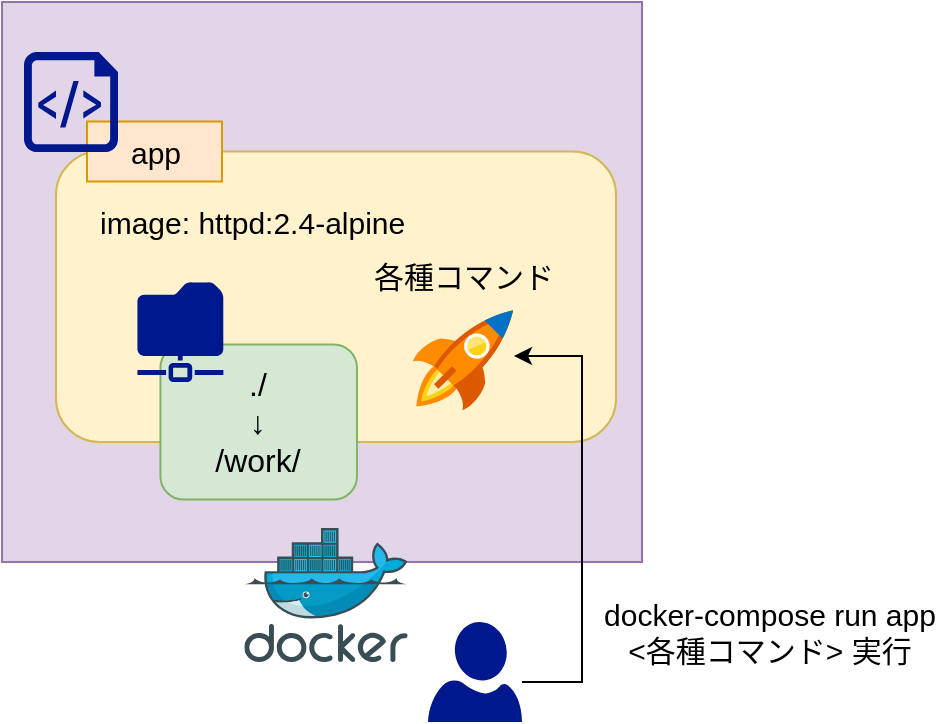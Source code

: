 <mxfile version="13.4.9">
    <diagram id="6hGFLwfOUW9BJ-s0fimq" name="Page-1">
        <mxGraphModel dx="-225" dy="-602" grid="1" gridSize="10" guides="1" tooltips="1" connect="1" arrows="1" fold="1" page="1" pageScale="1" pageWidth="827" pageHeight="1169" math="0" shadow="0">
            <root>
                <mxCell id="0"/>
                <mxCell id="1" parent="0"/>
                <mxCell id="2" value="" style="rounded=0;whiteSpace=wrap;html=1;fontSize=15;fillColor=#e1d5e7;strokeColor=#9673a6;" parent="1" vertex="1">
                    <mxGeometry x="840" y="1200" width="320" height="280" as="geometry"/>
                </mxCell>
                <mxCell id="3" value="" style="rounded=1;whiteSpace=wrap;html=1;fontSize=16;fillColor=#fff2cc;strokeColor=#d6b656;" parent="1" vertex="1">
                    <mxGeometry x="867" y="1274.75" width="280" height="145.25" as="geometry"/>
                </mxCell>
                <mxCell id="4" value="app" style="rounded=0;whiteSpace=wrap;html=1;fontSize=15;align=center;fillColor=#ffe6cc;strokeColor=#d79b00;" parent="1" vertex="1">
                    <mxGeometry x="882.5" y="1259.75" width="67.5" height="30" as="geometry"/>
                </mxCell>
                <mxCell id="5" value="image: httpd:2.4-alpine" style="text;html=1;strokeColor=none;fillColor=none;align=left;verticalAlign=top;whiteSpace=wrap;rounded=0;fontSize=15;" parent="1" vertex="1">
                    <mxGeometry x="887" y="1294.75" width="230" height="35.25" as="geometry"/>
                </mxCell>
                <mxCell id="6" value="./&lt;br&gt;↓&lt;br&gt;/work/" style="rounded=1;whiteSpace=wrap;html=1;fontSize=16;align=center;fillColor=#d5e8d4;strokeColor=#82b366;" parent="1" vertex="1">
                    <mxGeometry x="919.22" y="1371.25" width="98.28" height="77.5" as="geometry"/>
                </mxCell>
                <mxCell id="7" value="" style="aspect=fixed;pointerEvents=1;shadow=0;dashed=0;html=1;strokeColor=none;labelPosition=center;verticalLabelPosition=bottom;verticalAlign=top;align=center;fillColor=#00188D;shape=mxgraph.mscae.enterprise.shared_folder;fontSize=15;" parent="1" vertex="1">
                    <mxGeometry x="907.72" y="1340" width="43" height="50" as="geometry"/>
                </mxCell>
                <mxCell id="8" value="&lt;div style=&quot;&quot;&gt;&lt;span&gt;各種コマンド&lt;/span&gt;&lt;/div&gt;" style="text;html=1;strokeColor=none;fillColor=none;align=center;verticalAlign=middle;whiteSpace=wrap;rounded=0;fontSize=15;" parent="1" vertex="1">
                    <mxGeometry x="1017.5" y="1318.88" width="106" height="35.25" as="geometry"/>
                </mxCell>
                <mxCell id="9" value="" style="aspect=fixed;html=1;points=[];align=center;image;fontSize=12;image=img/lib/mscae/Docker.svg;" parent="1" vertex="1">
                    <mxGeometry x="961.14" y="1463" width="81.71" height="67" as="geometry"/>
                </mxCell>
                <mxCell id="10" value="" style="aspect=fixed;pointerEvents=1;shadow=0;dashed=0;html=1;strokeColor=none;labelPosition=center;verticalLabelPosition=bottom;verticalAlign=top;align=center;fillColor=#00188D;shape=mxgraph.azure.script_file" parent="1" vertex="1">
                    <mxGeometry x="851" y="1225" width="47" height="50" as="geometry"/>
                </mxCell>
                <mxCell id="11" value="" style="aspect=fixed;html=1;points=[];align=center;image;fontSize=12;image=img/lib/mscae/Quick_Start_Center.svg;" parent="1" vertex="1">
                    <mxGeometry x="1045.5" y="1354.13" width="50" height="50" as="geometry"/>
                </mxCell>
                <mxCell id="12" style="edgeStyle=orthogonalEdgeStyle;rounded=0;orthogonalLoop=1;jettySize=auto;html=1;entryX=1.01;entryY=0.457;entryDx=0;entryDy=0;entryPerimeter=0;" parent="1" source="13" target="11" edge="1">
                    <mxGeometry relative="1" as="geometry">
                        <Array as="points">
                            <mxPoint x="1130" y="1540"/>
                            <mxPoint x="1130" y="1377"/>
                        </Array>
                    </mxGeometry>
                </mxCell>
                <mxCell id="13" value="" style="aspect=fixed;pointerEvents=1;shadow=0;dashed=0;html=1;strokeColor=none;labelPosition=center;verticalLabelPosition=bottom;verticalAlign=top;align=center;fillColor=#00188D;shape=mxgraph.azure.user" parent="1" vertex="1">
                    <mxGeometry x="1053" y="1510" width="47" height="50" as="geometry"/>
                </mxCell>
                <mxCell id="14" value="docker-compose run app &amp;lt;各種コマンド&amp;gt; 実行" style="text;html=1;strokeColor=none;fillColor=none;align=center;verticalAlign=middle;whiteSpace=wrap;rounded=0;fontSize=15;" parent="1" vertex="1">
                    <mxGeometry x="1138" y="1490" width="172" height="50" as="geometry"/>
                </mxCell>
            </root>
        </mxGraphModel>
    </diagram>
</mxfile>